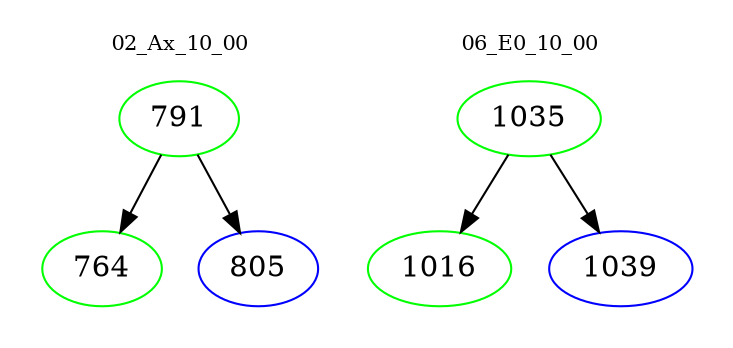 digraph{
subgraph cluster_0 {
color = white
label = "02_Ax_10_00";
fontsize=10;
T0_791 [label="791", color="green"]
T0_791 -> T0_764 [color="black"]
T0_764 [label="764", color="green"]
T0_791 -> T0_805 [color="black"]
T0_805 [label="805", color="blue"]
}
subgraph cluster_1 {
color = white
label = "06_E0_10_00";
fontsize=10;
T1_1035 [label="1035", color="green"]
T1_1035 -> T1_1016 [color="black"]
T1_1016 [label="1016", color="green"]
T1_1035 -> T1_1039 [color="black"]
T1_1039 [label="1039", color="blue"]
}
}
